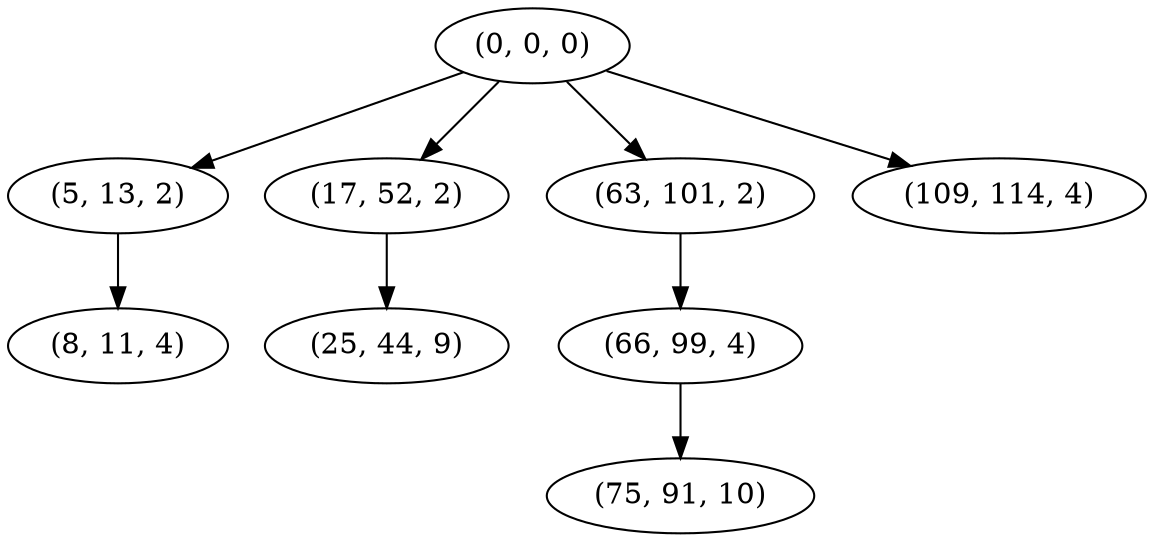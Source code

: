 digraph tree {
    "(0, 0, 0)";
    "(5, 13, 2)";
    "(8, 11, 4)";
    "(17, 52, 2)";
    "(25, 44, 9)";
    "(63, 101, 2)";
    "(66, 99, 4)";
    "(75, 91, 10)";
    "(109, 114, 4)";
    "(0, 0, 0)" -> "(5, 13, 2)";
    "(0, 0, 0)" -> "(17, 52, 2)";
    "(0, 0, 0)" -> "(63, 101, 2)";
    "(0, 0, 0)" -> "(109, 114, 4)";
    "(5, 13, 2)" -> "(8, 11, 4)";
    "(17, 52, 2)" -> "(25, 44, 9)";
    "(63, 101, 2)" -> "(66, 99, 4)";
    "(66, 99, 4)" -> "(75, 91, 10)";
}
